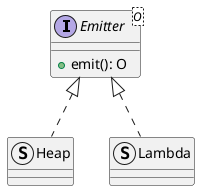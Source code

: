 @startuml "emitter"

interface "Emitter" as emit<O> {
    {method} + emit(): O
}

struct "Heap" as heap {
}

struct "Lambda" as lambda {
}

heap .u.|> emit
lambda .u.|> emit

@enduml
